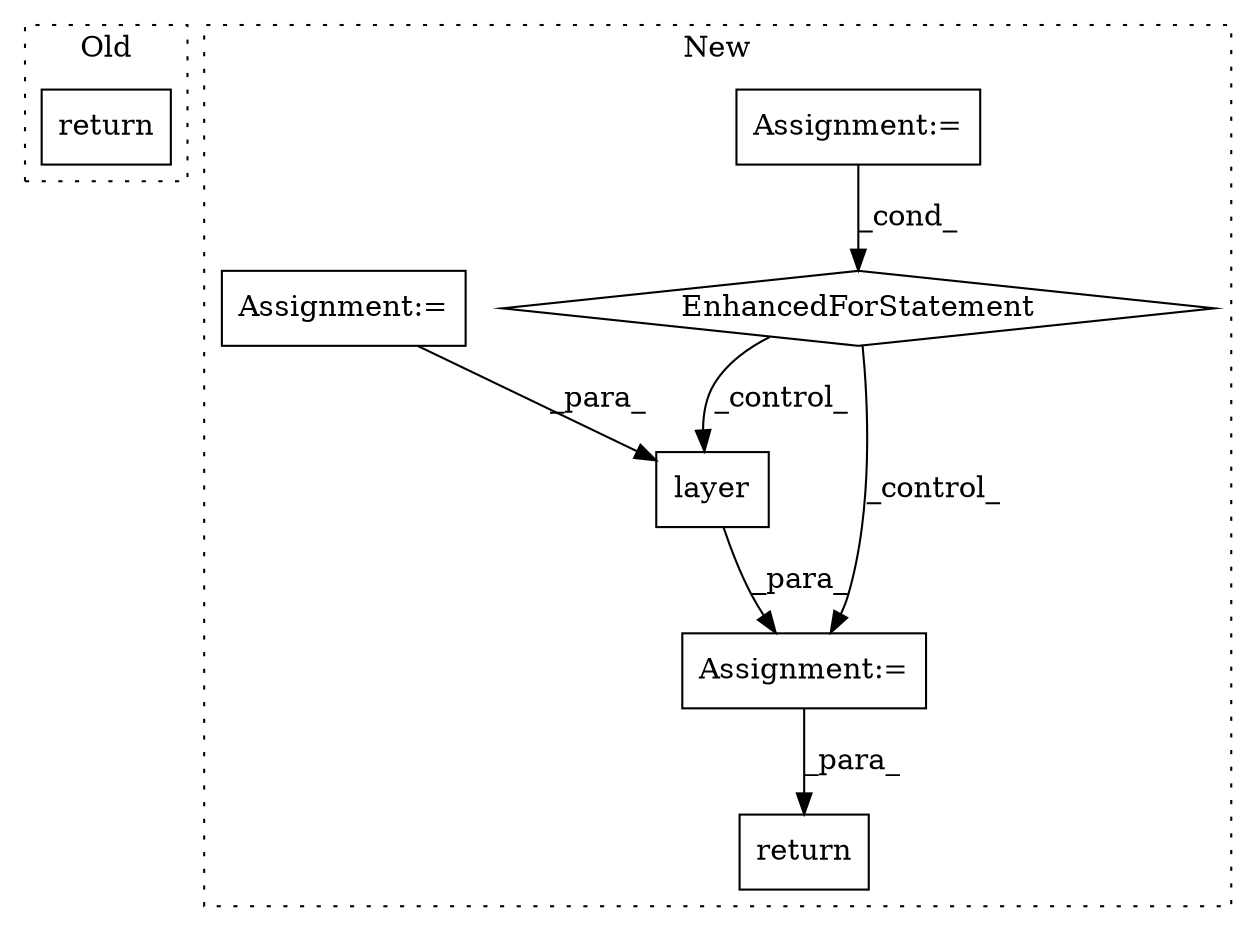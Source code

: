 digraph G {
subgraph cluster0 {
1 [label="return" a="41" s="1880" l="7" shape="box"];
label = "Old";
style="dotted";
}
subgraph cluster1 {
2 [label="layer" a="32" s="2255,2262" l="6,1" shape="box"];
3 [label="Assignment:=" a="7" s="2254" l="1" shape="box"];
4 [label="EnhancedForStatement" a="70" s="2167,2243" l="53,2" shape="diamond"];
5 [label="Assignment:=" a="7" s="2167,2243" l="53,2" shape="box"];
6 [label="Assignment:=" a="7" s="2152" l="1" shape="box"];
7 [label="return" a="41" s="2275" l="7" shape="box"];
label = "New";
style="dotted";
}
2 -> 3 [label="_para_"];
3 -> 7 [label="_para_"];
4 -> 3 [label="_control_"];
4 -> 2 [label="_control_"];
5 -> 4 [label="_cond_"];
6 -> 2 [label="_para_"];
}